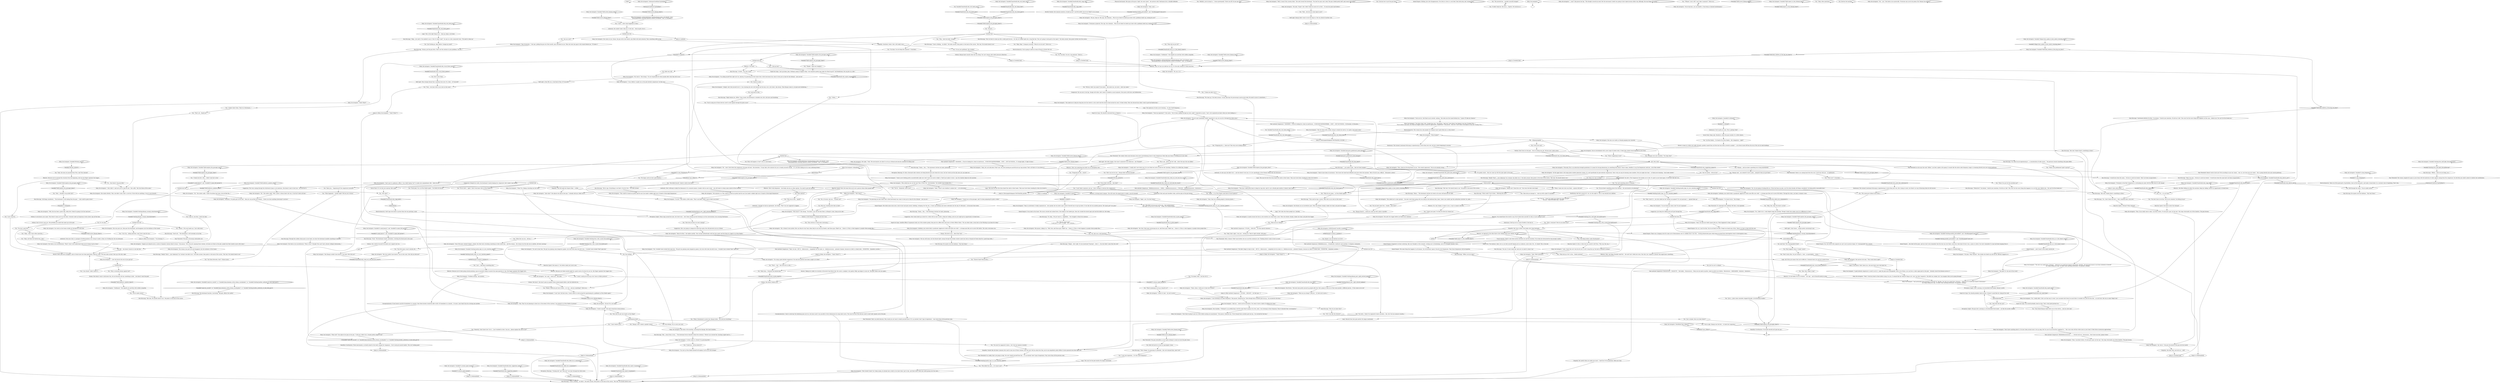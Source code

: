 # LAIR / INSTIGATOR
# You are caught in the ray of the Pale Compressor and talk to Ruby. You can:
#1. Ask about the Compressor.
#2. Ask about the murder and why Ruby went into hiding.
#3. Try to destroy the Compressor.
#4. Try to stop Ruby from killing herself if you destroy the Compressor.
#5. Let Ruby go.
# ==================================================
digraph G {
	  0 [label="START"];
	  1 [label="input"];
	  2 [label="Jump to: [Untitled hub]"];
	  3 [label="Drama: She lied to you... about that *too*."];
	  4 [label="Game Over: The darkness takes over as you feel yourself slipping into an unknown, mute state. Oh... it's death! This is the end."];
	  5 [label="Ruby, the Instigator: Variable[\"boardwalk.ruby_sugg_talk\"]"];
	  6 [label="Variable[\"boardwalk.ruby_sugg_talk\"]", shape=diamond];
	  7 [label="!(Variable[\"boardwalk.ruby_sugg_talk\"])", shape=diamond];
	  8 [label="You: \"Bullshit, you're trying to...\" (wince grotesquely) \"throw me off. No one says that.\""];
	  9 [label="Ruby, the Instigator: \"Oh yes, they do. The cops, the criminals... Why do you think I'm holed up in here with a goddamn death ray, waiting for you?\""];
	  10 [label="Ruby, the Instigator: Variable[\"tc.harry\"]"];
	  11 [label="Variable[\"tc.harry\"]", shape=diamond];
	  12 [label="!(Variable[\"tc.harry\"])", shape=diamond];
	  13 [label="You: \"Okay. Okay.\" (Compose yourself.) \"What do we do now?\" (Move on.)"];
	  14 [label="Ruby, the Instigator: Variable[\"TASK.explore_the_passages_done\"]"];
	  15 [label="Variable[\"TASK.explore_the_passages_done\"]", shape=diamond];
	  16 [label="!(Variable[\"TASK.explore_the_passages_done\"])", shape=diamond];
	  17 [label="Ruby, the Instigator: \"Don't know anything about it. No one's been around since I set up camp. But I'm sure I'm not the first vagabond to...\" Her voice trails off into white noise in your head. It feels like an aneurysm approaching."];
	  18 [label="Ruby, the Instigator: \"Oh.\" She smiles sadly. \"I knew the kitten had claws, but not like this...\""];
	  19 [label="Perception (Sight): The gun she's carrying is a two-barrelled front-loader -- not like the murder weapon."];
	  20 [label="Ruby, the Instigator: \"She asked me to come upstairs -- the merc she'd been going with was lying on the bedroom floor, dead. I knew she couldn't get the authorities involved. So, yeah...\""];
	  21 [label="Endurance: The torment Lieutenant Kitsuragi is experiencing is worse than your own. He's trying to resist, but there's no way of knowing when he will recover."];
	  22 [label="Endurance: The torment Lieutenant Kitsuragi is experiencing is worse than your own, but he's slowly beginning to recover."];
	  23 [label="You: \"The communist hideout back there...\""];
	  24 [label="Ruby, the Instigator: \"I'm using a pale latitude compressor. You and your partner have been caught in its field.\""];
	  25 [label="Ruby, the Instigator: \"Yeah? What?\""];
	  26 [label="Ruby, the Instigator: \"Oh, yes, it is.\""];
	  27 [label="You: \"I wish I could just let you go, but I have to follow protocol.\""];
	  28 [label="You: But -- she doesn't deserve to die like this!"];
	  29 [label="Ruby, the Instigator: \"Oh, it doesn't even matter. How can they be *my* boys when they're not even my friends. And those guys *liked* me -- I know it. If this is what happens to people whom people like...\""];
	  30 [label="Ruby, the Instigator: \"Aw, fuck. Took some convincing my ass. And those guys *liked* me -- I know it. If this is what happens to people whom people like...\""];
	  31 [label="Shivers: Rows and rows of poppies, most of which have lost their pink bloom, flank his steps. The man looks around, then up at the sky; sighs."];
	  32 [label="Ruby, the Instigator: Variable[\"XP.ruby_motive\"]"];
	  33 [label="Variable[\"XP.ruby_motive\"]", shape=diamond];
	  34 [label="!(Variable[\"XP.ruby_motive\"])", shape=diamond];
	  35 [label="Ruby, the Instigator: \"The shot was made from a distance -- otherwise we would have heard it downstairs. Besides, she had good reason to not draw attention to herself.\"\n\"As I keep telling you cops, we didn't hear anything downstairs. No gunshot, nothing.\""];
	  36 [label="Ruby, the Instigator: \"The pale? It's the end of the world.\""];
	  37 [label="You: \"Who's 'everyone'? How do you know this?\""];
	  38 [label="You: \"Yeah, that's right, I was just... testing you. They're right outside, with guns.\""];
	  39 [label="You: Just try not to collapse."];
	  40 [label="Empathy: She died. How can he be so... cold?"];
	  41 [label="Ruby, the Instigator: CheckItem(\"gun_villiers\")"];
	  42 [label="CheckItem(\"gun_villiers\")", shape=diamond];
	  43 [label="!(CheckItem(\"gun_villiers\"))", shape=diamond];
	  44 [label="Kim Kitsuragi: He squints into the darkness, \"that tent there.\""];
	  45 [label="Ruby, the Instigator: \"Really now? Check this out!\" She turns the dial in her hand."];
	  46 [label="You: \"What happened... Sunday night? Tell me your version.\""];
	  47 [label="Ruby, the Instigator: \"Yeah, I stuck my head in there before using it on you. It seemed like the *ethical* thing to do. Can't say that I enjoyed it. The field was weaker, but I can imagine what you're going through.\""];
	  48 [label="Ruby, the Instigator: \"Signals are relayed across a series of repeater stations fixed to buoys.\" She pauses. \"Not a fun job, manning those stations. All alone out there in the pale, people lose their minds in just a few years.\""];
	  49 [label="Jump to: [rubymainhub]"];
	  50 [label="Conceptualization: If one hornet can kill 40 honeybees in a minute, then three hornets should be able to kill 120 honeybees in a minute... Or more, since they'll also be covering one another."];
	  51 [label="Kim Kitsuragi: \"Ma'am, put the gun down. That's not the solution to your problems. You are...\""];
	  52 [label="Ruby, the Instigator: She runs past you, then past the lieutenant, and disappears into the darkness of the tunnel."];
	  53 [label="You: \"Your first guess wasn't entirely off...\""];
	  54 [label="Ruby, the Instigator: She narrows her eyes. \"That sound about right?\""];
	  55 [label="Inland Empire: The white noise turns into a wall of mist and grey mould, bubbling, sweeping over the city... it tears up buildings and raises sidewalks into the sky. It's Revachol -- at the end of the world."];
	  56 [label="You: \"By hiding bullets under floorboards?\""];
	  57 [label="You: \"Preparing for a... shoot-out? That why you're hiding ammo?"];
	  58 [label="You: \"Wait... did she also seem high to you?\""];
	  59 [label="Electrochemistry: This woman has seen people O.D. Klaasje wasn't quite there yet, so why worry?"];
	  60 [label="Authority: I thought we had an agreement, she thinks. *This* was not supposed to happen."];
	  61 [label="Ruby, the Instigator: \"Well, it wasn't this scrawny dude.\" She nods toward the lieutenant. \"You had two guys and a lady. The guys looked pretty buff. Lady wasn't bad either.\""];
	  62 [label="You: \"What else can you... tell me...\""];
	  63 [label="Ruby, the Instigator: \"I've faced worse.\" She shrugs."];
	  64 [label="You: \"You don't have to do this. You're not cornered. I'm letting you go.\""];
	  65 [label="Kim Kitsuragi: \"We're cops. Everything is our fault, if we let it be...\" He looks around."];
	  66 [label="Ruby, the Instigator: Variable[\"tc.rank_known\"]  and  Variable[\"tc.name_full_harrier\"]"];
	  67 [label="Variable[\"tc.rank_known\"]  and  Variable[\"tc.name_full_harrier\"]", shape=diamond];
	  68 [label="!(Variable[\"tc.rank_known\"]  and  Variable[\"tc.name_full_harrier\"])", shape=diamond];
	  69 [label="Ruby, the Instigator: Variable[\"TASK.explore_the_passages_done\"]"];
	  70 [label="Variable[\"TASK.explore_the_passages_done\"]", shape=diamond];
	  71 [label="!(Variable[\"TASK.explore_the_passages_done\"])", shape=diamond];
	  72 [label="Ruby, the Instigator: Suddenly, your entire body is paralysed. Aggressive white noise fills your skull -- a strange pain like you've never felt before. Through the static, you hear a woman's voice."];
	  73 [label="You: Convince her to put the gun down."];
	  74 [label="You: Variable[\"boardwalk.ruby_red_check_rhet\"]"];
	  75 [label="Variable[\"boardwalk.ruby_red_check_rhet\"]", shape=diamond];
	  76 [label="!(Variable[\"boardwalk.ruby_red_check_rhet\"])", shape=diamond];
	  77 [label="You: \"And what did she say?\""];
	  78 [label="You: Keep your eyes on Ruby."];
	  79 [label="Ruby, the Instigator: \"No, I'm not going to fucking kill you. If that had been my plan, you'd be dead already. All things considered, I'm being pretty reasonable here.\""];
	  80 [label="You: \"Do you know something about the tribunal... the mercenaries are planning?\""];
	  81 [label="Ruby, the Instigator: She sighs. \"Yeah. The mercenaries are about to set up a tribunal and execute someone for killing Lely.\""];
	  82 [label="You: Hold very still."];
	  83 [label="You: Maybe I can still talk her out of it?"];
	  84 [label="Rhetoric: Because you think suicide might be a good course of action for you too. Her finger squeezes the trigger now..."];
	  85 [label="You: \"Let's... talk about something else.\""];
	  86 [label="Ruby, the Instigator: (Variable[\"canal.roy_suicide\"]  or  Variable[\"plaza.kineema_sylvie_drama_suicidejokes\"]  or  Variable[\"whirling.hardies_authority_wc_fail_tried_gun\"])"];
	  87 [label="(Variable[\"canal.roy_suicide\"]  or  Variable[\"plaza.kineema_sylvie_drama_suicidejokes\"]  or  Variable[\"whirling.hardies_authority_wc_fail_tried_gun\"])", shape=diamond];
	  88 [label="!((Variable[\"canal.roy_suicide\"]  or  Variable[\"plaza.kineema_sylvie_drama_suicidejokes\"]  or  Variable[\"whirling.hardies_authority_wc_fail_tried_gun\"]))", shape=diamond];
	  89 [label="Rhetoric: A strong moral compass. She still wants the opportunity to make a case for herself."];
	  90 [label="You: \"Do you... think she might have killed the merc herself?\"\n\"Do you... think she killed Lely... herself?\""];
	  91 [label="Kim Kitsuragi: \"That's illegal. I'm guessing it's patented... But we're beyond that, aren't we?\""];
	  92 [label="Kim Kitsuragi: \"Officer, are you okay?\""];
	  93 [label="Pain Threshold: The visions compete for space in your brain with the hailstorm of radio signals coming from the compressor. You feel like your skull is about to shatter into smithereens."];
	  94 [label="Ruby, the Instigator: \"Proximity to the Pale Compressor is overloading his mind. He'll be okay once it's off, though.\""];
	  95 [label="Authority: He couldn't take it like you. It irks him -- then he gets over it."];
	  96 [label="Ruby, the Instigator: \"Sure you do, I bet they're just outside, waiting.\" She looks into the tunnel behind you. \"I guess I'll take my chances.\""];
	  97 [label="Jump to: [endhub]"];
	  98 [label="You: \"What if we just let the murderer go?\""];
	  99 [label="Kim Kitsuragi: \"Now we have to come up with a really good excuse... for why we walked right into a trap like that. This isn't going to look good in the report.\" He looks around, then points further into the cavern."];
	  100 [label="You: \"She killed herself. I failed to talk to her down.\""];
	  101 [label="Kim Kitsuragi: \"Really? That's... your takeaway? I'm *certain* she didn't do it.\" He looks around, then points to the back of the cavern. \"Her tent. We should check it out.\""];
	  102 [label="Ruby, the Instigator: Variable[\"village.twins_spoke_to_boys_about_swearing_done\"]"];
	  103 [label="Variable[\"village.twins_spoke_to_boys_about_swearing_done\"]", shape=diamond];
	  104 [label="!(Variable[\"village.twins_spoke_to_boys_about_swearing_done\"])", shape=diamond];
	  105 [label="You: \"You said something about a tribunal...\""];
	  106 [label="You: \"You're under arrest!\""];
	  107 [label="Ruby, the Instigator: \"Fine, if you really want to talk, I can dial it down. I've also got a gun, by the way.\" She steps reluctantly out of the shadows. The pain lessens."];
	  108 [label="Jump to: [rubymainhub]"];
	  109 [label="Pain Threshold: Doesn't wish to hurt you? Not according to your ear canals... wait, no, not even your ear canals -- this is going directly into your neural pathways."];
	  110 [label="You: \"Agent... Is La Puta Madre some kind of travel agency?\""];
	  111 [label="Ruby, the Instigator: Variable[\"boardwalk.ruby_kim_help\"]"];
	  112 [label="Variable[\"boardwalk.ruby_kim_help\"]", shape=diamond];
	  113 [label="!(Variable[\"boardwalk.ruby_kim_help\"])", shape=diamond];
	  114 [label="Conceptualization: I hate to interrupt the deafening pain you're in, but Joyce said it was possible to force dimensions by using radio waves. This must be one of the devices used to send radio signals across the pale."];
	  115 [label="Ruby, the Instigator: \"Right, sure. You don't know.\""];
	  116 [label="Jump to: [rubycasehub]"];
	  117 [label="Jump to: [rubymainhub]"];
	  118 [label="Kim Kitsuragi: \"A third... Oh, this is bad.\""];
	  119 [label="You: \"Please.\" (Put your hands up.) \"Just walk away.\""];
	  120 [label="You: \"Your... own boys told us you were on the coast.\""];
	  121 [label="You: \"What do you mean... La Puta Madre agent?\""];
	  122 [label="Suggestion: She's been holed up in here for a while with no one to talk to. Keep her talking, and you just might get an opportunity to break loose."];
	  123 [label="Ruby, the Instigator: \"Goddamnit.\" She regards you and Kim with sudden sympathy."];
	  124 [label="Pain Threshold: The pain intensifies as your hands attempt to reach out into the pale chaos."];
	  125 [label="arrestedklaasjehub"];
	  126 [label="Ruby, the Instigator: \"But Klaasje couldn't have known I was here. How did you?\""];
	  127 [label="Ruby, the Instigator: IsKimHere()"];
	  128 [label="IsKimHere()", shape=diamond];
	  129 [label="!(IsKimHere())", shape=diamond];
	  130 [label="Rhetoric: She likes telling you about the machine. Keep her talking, look for an opportunity to break loose."];
	  131 [label="You: Don't cover them."];
	  132 [label="Empathy: Be careful when you make your move -- that'll be *it* for questions. Bide your time."];
	  133 [label="You: \"She didn't rat you out, by the way -- the washerwoman.\"\n\"She didn't rat you out, by the way -- Isobel, the washerwoman.\""];
	  134 [label="You: \"Okay... then I have other questions...\""];
	  135 [label="Ruby, the Instigator: \"Not anymore, no. This could've turned out pretty bad for me if you hadn't walked right into 25 bands of ultra-high frequencies.\""];
	  136 [label="Kim Kitsuragi: \"It's okay... We just want to... hnghhhhh...\" He struggles to finish the sentence."];
	  137 [label="Jump to: [rubymainhub]"];
	  138 [label="Pain Threshold: It's especially bad suddenly. Felt like a vein exploded."];
	  139 [label="Drama: She hasn't. She hasn't gone up against three armed people before. And she believed you."];
	  140 [label="Pain Threshold: The pain is becoming unbearable now."];
	  141 [label="Untitled hub (02)"];
	  142 [label="Kim Kitsuragi: \"Okay... you said it. You needed to say it. Now it's been *said*,\" he says in a slow, measured voice. \"We need to clean up.\""];
	  143 [label="Jump to: [Untitled hub]"];
	  144 [label="Jump to: [NewspaperEndgame(\"INSTIGATOR_SUICIDE ...]"];
	  145 [label="Ruby, the Instigator: Variable[\"boardwalk.ruby_red_check_rhet\"]"];
	  146 [label="Variable[\"boardwalk.ruby_red_check_rhet\"]", shape=diamond];
	  147 [label="!(Variable[\"boardwalk.ruby_red_check_rhet\"])", shape=diamond];
	  148 [label="rubygreetinghub"];
	  149 [label="You: \"Just a bunker. Have you been there?!\""];
	  150 [label="Ruby, the Instigator: \"No -- once I shut down the compressor, the pain will end.\" She hesitates. \"It may take a few minutes for you to steady yourself, though -- it's a bit like waking out of a very confusing dream.\""];
	  151 [label="Kim Kitsuragi: \"How do you know this?\""];
	  152 [label="You: \"They're planning to set up a trap for us?\""];
	  153 [label="Hand/Eye Coordination: Three mercenaries, no doubt armed to the teeth, hungry for vengeance... You've only got muzzle loaders. This isn't looking good."];
	  154 [label="Rhetoric: Because you've misread the situation from the beginning. And now her finger squeezes the trigger..."];
	  155 [label="Ruby, the Instigator: She looks at you incredulously. \"What is this? I thought Titus and I had a decent collegial relationship...\""];
	  156 [label="Perception (Hearing): \"Fucking hell\" and \"Why me?\" you hear through the white noise."];
	  157 [label="Jump to: [Ruby, the Instigator: \"\"I'm listening.\"\"]"];
	  158 [label="Ruby, the Instigator: \"Like what?\" She adjusts her grip on her gun. \"I already told you I didn't do it.\""];
	  159 [label="You: \"Honestly, I don't know how I do it... I just stumbled in here. Can you... please explain this shit to me?\""];
	  160 [label="Ruby, the Instigator: \"I really don't care which one of us you think was more at fault for the 'lynching.' Neither of us killed him, though.\""];
	  161 [label="Ruby, the Instigator: \"Yeah, let's not talk about *that* shit. You were hunting me and fell into my trap instead. That's all there is to say about it.\""];
	  162 [label="Kim Kitsuragi: \"Damn... this...\" The lieutenant clutches his head, grimacing."];
	  163 [label="Ruby, the Instigator: Variable[\"boardwalk.ruby_pi_rc_fail_inland_vision\"]"];
	  164 [label="Variable[\"boardwalk.ruby_pi_rc_fail_inland_vision\"]", shape=diamond];
	  165 [label="!(Variable[\"boardwalk.ruby_pi_rc_fail_inland_vision\"])", shape=diamond];
	  166 [label="Kim Kitsuragi: \"Our job. It went really bad. And now we need to clean it up.\""];
	  167 [label="Jump to: [NewspaperEndgame(\"INSTIGATOR_ALONE\", ...]"];
	  168 [label="Ruby, the Instigator: \"I was. Before I caught you in the pale latitude compressor. I'm fine now.\""];
	  169 [label="Volition: Don't let her scare you. She probably just made that name up on the spot."];
	  170 [label="Logic: All of this just means that you're effective. Criminals know you and are scared of you."];
	  171 [label="Ruby, the Instigator: \"You know what I did. I fucked him over.\" She pauses. \"And now I have Harry Can-Opener in my lair. Fucking Titus...\"\n\"You've been to my lorry. You think the biggest player in Jamrock appreciates competition?\" She pauses. \"And now I have Harry Can-Opener in my lair. Fucking Titus...\""];
	  172 [label="Endurance: She'll go out in a hail of bullets if she has to."];
	  173 [label="You: \"Uhhm...\""];
	  174 [label="Empathy: Gratitude. Doubt. She's still ready to go..."];
	  175 [label="endhub"];
	  176 [label="You: \"Why... hide the bullet, though?\""];
	  177 [label="You: \"It's... it's our fault.\""];
	  178 [label="pre_ruby_main"];
	  179 [label="Rhetoric: You should know the words to say. You've been here yourself. So why is it not coming to you?"];
	  180 [label="You: (Whisper over your shoulder.) \"You okay, Kim?\""];
	  181 [label="You: \"Are you gonna... kill me too?\""];
	  182 [label="Pain Threshold: As she says the word \"officer,\" you feel a spike in the agony. It sounds like the entire radio frequency range is screaming directly into your neural pathways."];
	  183 [label="You: \"How did you get your hands on this thing?\""];
	  184 [label="Interfacing: And she's proud of it, too. As she ought to. This is way beyond your abilities."];
	  185 [label="Ruby, the Instigator: She chuckles. \"*Tribunal* is an awfully fancy word for what they're going to do. But, yeah, I was listening to their frequency. They've finished their 'investigation.'\""];
	  186 [label="You: \"Why is everyone always against me?\""];
	  187 [label="You: \"Could you... tell me about it?\""];
	  188 [label="You: \"No, that was a real question!\""];
	  189 [label="Volition: A dull despair is creeping into her voice."];
	  190 [label="Ruby, the Instigator: \"He was still warm, but the blueish light coming through the broken window made him look as though he'd been dead for a good long while...\""];
	  191 [label="You: \"That's... bad -- that she'd be so calm...\""];
	  192 [label="Ruby, the Instigator: Variable[\"tc.ulan_frequency\"]"];
	  193 [label="Variable[\"tc.ulan_frequency\"]", shape=diamond];
	  194 [label="!(Variable[\"tc.ulan_frequency\"])", shape=diamond];
	  195 [label="Pale Latitude Compressor: Hzzzzzssssss... 342455797... Tere kallis... Hzzzzzzzssss... Palun ära ole ometi nii pilves, ometi nii pilves mu tüdruk... Hzzzzzzssss... 4464544829... hzzzssss... hzzzzssss..."];
	  196 [label="You: \"Don't worry, Kim, I'm just trying to... have... an apocalyptic... vision...\""];
	  197 [label="Inland Empire: Nothing. Just slow disappearance. You look at a tree or a coal shed, then look away, and, turning back..."];
	  198 [label="Inland Empire: ...the shed will be gone, and you won't even remember that the tree was ever there, much less what kind of tree it was, a pine or a birch. You won't remember if a man had been hanging from it."];
	  199 [label="Horrific Necktie: Did someone mention a fucked up tie? I call BULLSHIT. You're too CRAZY to be corrupt."];
	  200 [label="Suggestion: Just keep her talking and you'll get through this."];
	  201 [label="Empathy: Her tone is bitter. She thinks she's been betrayed."];
	  202 [label="You: \"Who was in this... squad?\""];
	  203 [label="Rhetoric: You know."];
	  204 [label="You: \"I did my best.\""];
	  205 [label="You: \"Thanks.\" (Rub your temples.)"];
	  206 [label="Kim Kitsuragi: \"Her tent. We should check it out.\" He points to the back of the cavern."];
	  207 [label="Ruby, the Instigator: She looks at the machine, assessing the damage. Her hand trembles."];
	  208 [label="Ruby, the Instigator: \"Oh.\" She smiles sadly. \"Well, I guess I always knew she was a *survivor* above all else.\""];
	  209 [label="Ruby, the Instigator: Variable[\"boardwalk.ruby_suggestion_malice\"]"];
	  210 [label="Variable[\"boardwalk.ruby_suggestion_malice\"]", shape=diamond];
	  211 [label="!(Variable[\"boardwalk.ruby_suggestion_malice\"])", shape=diamond];
	  212 [label="You: \"What's this goddamned *pale* anyway?\""];
	  213 [label="Ruby, the Instigator: \"Precisely. This is an industrial-strength paraboloid. It's meant for forcing dimensions on something that doesn't *have* them. Needless to say, the frequencies used are... out of this world.\""];
	  214 [label="You: \"Will I stay like this forever?\""];
	  215 [label="Ruby, the Instigator: \"I was listening in on their frequency.\" She pauses, biting her lip. \"Even though those assholes gave me up... I'm worried for the boys.\""];
	  216 [label="Pale Latitude Compressor: \"875263... 23621837... for that special someone...\""];
	  217 [label="Ruby, the Instigator: \"Problem-solving,\" she mutters."];
	  218 [label="You: I was drunk! I didn't mean it!..."];
	  219 [label="You: \"I'm sure I'm supposed to know... but I lost my memory recently.\""];
	  220 [label="You: \"Yes, of course. Are you... *scared* yet?\""];
	  221 [label="You: \"Yeah, the ones you poached from Titus. And Titus himself.\""];
	  222 [label="Rhetoric: No, wait, finally, it comes to you, a way to connect with her:"];
	  223 [label="Ruby, the Instigator: \"And potentially bring attention to herself? No. Besides, the shot was made from a distance -- otherwise we would have heard it downstairs.\"\n\"As I keep telling you cops, we didn't hear anything downstairs. No gunshot, nothing.\""];
	  224 [label="Jump to: [pre_ruby_main]"];
	  225 [label="Jump to: [Pale Latitude Compressor: \"\"875263... 23621837... for that spe...\"]"];
	  226 [label="Esprit de Corps: You should probably check on Kim. It doesn't sound like he's doing all too well."];
	  227 [label="Pain Threshold: Well, it doesn't *feel* much better, but you can form sentences now. Thinking doesn't seem to hurt as much."];
	  228 [label="You: \"Shower head? Resourceful...\""];
	  229 [label="Ruby, the Instigator: \"Everyone in Jamrock. The cops, the criminals... Why do you think I'm holed up in here with a goddamn death ray, waiting for you?\""];
	  230 [label="Logic: If she knows *that* about you, she must know your real name too."];
	  231 [label="Half Light: I don't know... sounds pretty convincing to me."];
	  232 [label="Kim Kitsuragi: \"Really? That's... your takeaway? I'm *certain* she didn't do it.\" He looks around, then points to the back of the cavern. \"Her tent. We should check it out.\""];
	  233 [label="Kim Kitsuragi: \"All things considered...\" The lieutenant is still reeling from the pain. \"...that could've gone worse.\""];
	  234 [label="Kim Kitsuragi: \"No, I don't think she did it... She's someone else's case now.\""];
	  235 [label="Jump to: [endhub]"];
	  236 [label="Pain Threshold: The violent white noise becomes even more overwhelming closer to the Compressor. Feels like your brain is swelling up in your skull."];
	  237 [label="You: \"Help, Kim, help! My brain's on fire!\""];
	  238 [label="Ruby, the Instigator: \"No, I didn't do it. I only helped stage the lynching. Though I doubt that makes much of a difference to *you*.\""];
	  239 [label="Kim Kitsuragi: \"Mmm...\" The lieutenant clutches his head as his eyes roll back into his skull."];
	  240 [label="Ruby, the Instigator: You're overwhelmed with a new surge of violent static. It feels like a blood vessel exploded in your brain."];
	  241 [label="Ruby, the Instigator: Variable[\"boardwalk.ruby_la_puta_esprit\"]"];
	  242 [label="Variable[\"boardwalk.ruby_la_puta_esprit\"]", shape=diamond];
	  243 [label="!(Variable[\"boardwalk.ruby_la_puta_esprit\"])", shape=diamond];
	  244 [label="Ruby, the Instigator: She looks at you incredulously. \"What? I don't even understand what you're trying to get at here.\""];
	  245 [label="Ruby, the Instigator: She pauses, taking it in. \"Well, fuck. And those guys *liked* me -- I know it. If this is what happens to people whom people like...\""];
	  246 [label="Ruby, the Instigator: Variable[\"boardwalk.ruby_didnt_do_it_arguments\"]"];
	  247 [label="Variable[\"boardwalk.ruby_didnt_do_it_arguments\"]", shape=diamond];
	  248 [label="!(Variable[\"boardwalk.ruby_didnt_do_it_arguments\"])", shape=diamond];
	  249 [label="Perception (Hearing): It's like a thousand radio stations are being blasted into your head all at once, but her words are the only ones you can make out."];
	  250 [label="Ruby, the Instigator: \"Goddamnit.\" She regards you and Kim with sudden sympathy."];
	  251 [label="Perception (Sight): She's carrying a two-barrelled front-loader. Remain careful."];
	  252 [label="Ruby, the Instigator: Variable[\"boardwalk.ruby_ruled_out_roof_shot_for_viscal\"]"];
	  253 [label="Variable[\"boardwalk.ruby_ruled_out_roof_shot_for_viscal\"]", shape=diamond];
	  254 [label="!(Variable[\"boardwalk.ruby_ruled_out_roof_shot_for_viscal\"])", shape=diamond];
	  255 [label="Untitled hub (04)"];
	  256 [label="Inland Empire: There was a longing in her for some sort of denouement, but it's unlikely that it was this... turning prematurely grey while being escorted from interrogation room to interrogation room..."];
	  257 [label="You: \"Kim! Kim! Make it stop!\""];
	  258 [label="Jump to: [rubymainhub]"];
	  259 [label="Jump to: [rubymainhub]"];
	  260 [label="Esprit de Corps: \"Let's go home, Jean. Nothing's going to happen today,\" she responds quietly. Jean takes his blond wig off. \"Call Heidelstam. He can give us a ride.\""];
	  261 [label="Kim Kitsuragi: \"I would have done the same...\" He has to catch his breath. \"Had I not been incapacitated...\""];
	  262 [label="Kim Kitsuragi: He squints into the darkness, \"that tent there.\""];
	  263 [label="Half Light: Klaasje didn't want to turn the lamp on. She was afraid of another shot."];
	  264 [label="Ruby, the Instigator: \"Oh yeah. *Super*. But I didn't think too much of it at first -- I'd seen her party hard before.\""];
	  265 [label="You: \"That's all... thank you.\""];
	  266 [label="Pale Latitude Compressor: Hhhhhhhhzzzzzzzzzzz.......... friction lock set.. Zzzzzzzzzzz... Don't leave me here, please Celice!"];
	  267 [label="Pale Latitude Compressor: Hhhhhhhzzzzzzz... L'Iramburde: starbursts and sunshine. 24 degrees centigrade..."];
	  268 [label="Rhetoric: This *is* how you talk her out of it. It's the only scenario in which she lives."];
	  269 [label="Untitled hub"];
	  270 [label="Kim Kitsuragi: \"Fuck.\" The lieutenant stands, motionless, watching the blood pool in the sand."];
	  271 [label="Kim Kitsuragi: \"Lieutenant-yefreitor Du Bois,\" he intones. \"Control your emotions. We did our *job*. This won't be the worst thing that happens on this case... believe me. You can't let this break you.\""];
	  272 [label="Logic: This must be how the twins heard the radio in their heads. They must have been standing by when she tested it."];
	  273 [label="Ruby, the Instigator: \"Who ratted me out, by the way? Was it Titus? No,\" she hesitates, \"he wouldn't have broken first...\""];
	  274 [label="Ruby, the Instigator: \"Can't say it's a pleasure, officer. I was really hoping *not* to make your acquaintance. But -- here we are. \""];
	  275 [label="Ruby, the Instigator: \"That boy's really gotta learn to keep his trap shut. And it's not a bloody pale emitter. It doesn't emit *pale*...\""];
	  276 [label="You: \"Did you shoot Lely?\"\n\"I still have a *case* to make... let's continue...\""];
	  277 [label="Ruby, the Instigator: \"Alright, don't kill yourself over it. I was shooting the shit with Hardie and the boys over a few beers, like always. Then Klaasje comes in, all pale and shuddering...\""];
	  278 [label="Ruby, the Instigator: \"I know it's bad -- try not to move.\""];
	  279 [label="Ruby, the Instigator: \"I'm guessing you don't know that a third mercenary has come to town just in time for the tribunal -- now you do.\""];
	  280 [label="You: \"Ruby boys... Formerly the Hardie boys.\""];
	  281 [label="Ruby, the Instigator: \"Yeah, I wasn't sure whether to admire her -- or be disturbed.\""];
	  282 [label="You: \"Klaasje. She's clearly a gender traitor.\""];
	  283 [label="You: \"You're using one of those devices used to send signals through the pale on me!\""];
	  284 [label="Ruby, the Instigator: Variable[\"boardwalk.ruby_greet_kim_endurance\"]"];
	  285 [label="Variable[\"boardwalk.ruby_greet_kim_endurance\"]", shape=diamond];
	  286 [label="!(Variable[\"boardwalk.ruby_greet_kim_endurance\"])", shape=diamond];
	  287 [label="Jump to: [Ruby, the Instigator: \"\"Yeah? What?\"\"]"];
	  288 [label="Kim Kitsuragi: \"Officer... what are you doing, you...\""];
	  289 [label="Half Light: That strange distant fear is getting close now. It's a fear -- of *yourself.*"];
	  290 [label="Pain Threshold: That's an awful decision. Why would you not want to shield yourself from it? It's an entirely *new* type of experience -- way worse than all the previous ones."];
	  291 [label="Rhetoric: As opposed to the other knives she's finding there now. Hardie, for one."];
	  292 [label="You: \"Preparing for the... worst?\""];
	  293 [label="Inland Empire: It was dark in the shack. The waves outside had calmed down. She looked at the loaded gun, then she cracked the barrel open and took the bullet out. Not today."];
	  294 [label="Composure: You can see it: her lips, though still white, don't seem to tremble as much anymore. She moves with focus and deliberation."];
	  295 [label="Ruby, the Instigator: \"Harry Du Bois,\" she replies quickly. \"One corrupt motherfucker with the disco pants and the funny tie. Agent to La Puta Madre.\""];
	  296 [label="Rhetoric: Wait, one thing. Possibly small but -- she said *you* rolled into town. Was that 'you' singular or plural? She might know something..."];
	  297 [label="You: \"No... that doesn't ring any bells.\""];
	  298 [label="You: It's too late..."];
	  299 [label="You: \"Wait... shouldn't we go after her?\""];
	  300 [label="Kim Kitsuragi: \"Her tent! Maybe there's something in there.\""];
	  301 [label="Pain Threshold: There is no coming back from this one. It will stay with you -- in nightmares."];
	  302 [label="You: \"Klaasje found it... weird you came up with a plan so quickly.\""];
	  303 [label="Ruby, the Instigator: \"What bunker?\""];
	  304 [label="You: \"Klaasje... said you knew something was wrong immediately.\""];
	  305 [label="You: \"Have you... *experienced* the compressor yourself?\""];
	  306 [label="You: \"I'm no one's... agent. I don't even know who La Puta Madre is!\""];
	  307 [label="You: \"La Puta Madre... I've heard of La Puta Madre... He's dangerous... right?\""];
	  308 [label="Jump to: [rubymainhub]"];
	  309 [label="You: \"What are you *doing*?\""];
	  310 [label="Ruby, the Instigator: You watch as her brains trickle out through her neon hair."];
	  311 [label="You: \"Titus told me. It took some convincing...\""];
	  312 [label="Ruby, the Instigator: \"...how the fuck do the rest of you get by?\""];
	  313 [label="Shivers: Taking out a knife, he crouches at the end of one flower bed. He scores a seedpod, very gently. Milky sap begins to ooze out. The pain comes over you again..."];
	  314 [label="You: \"Wait, wasn't it... you who called me the *human can opener*? It's not personal. I... opened them up.\""];
	  315 [label="Logic: Blasted from that pale emitter Fat Angus mentioned."];
	  316 [label="You: \"Please, could you just turn it down... so I can... ask you something?\" (Move on.)"];
	  317 [label="Jump to: [rubymainhub]"];
	  318 [label="Kim Kitsuragi: \"Hmgh... she's right. No one mentioned *hearing*... shots. I... the shot didn't come from the roof.\""];
	  319 [label="You: \"We arrested her... consider yourself avenged.\""];
	  320 [label="Ruby, the Instigator: \"I'm sad to hear that. The girl was playing some dangerous games, but even with what she did to me... I wouldn't have wished *that* upon her.\""];
	  321 [label="Reaction Speed: So this is what she was scared to tell Titus. *This cop, this cop...*"];
	  322 [label="Ruby, the Instigator: \"So you found my shack, huh? I'm not surprised.\""];
	  323 [label="Ruby, the Instigator: \"I did, didn't I. And now you've come for me.\" She scoffs. \"But fuck them all the same.\""];
	  324 [label="Ruby, the Instigator: \"Well, this has been a great talk, really. But I think I'm going to hit the road now.\""];
	  325 [label="Reaction Speed: Tribunal? What tribunal?"];
	  326 [label="Savoir Faire: It's too late now anyway. She's gone."];
	  327 [label="Jump to: [Untitled hub]"];
	  328 [label="Logic: This must be how the twins heard the radio in their heads. They must have been standing by when she tested it."];
	  329 [label="You: \"When I threatened to arrest her, Klaasje broke... she told me everything.\""];
	  330 [label="Half Light: She looks shaken. She wasn't surprised to be ratted out -- but *framed*?"];
	  331 [label="You: Squirm in pain."];
	  332 [label="Ruby, the Instigator: Variable[\"tc.seraise_giant_hornet\"]"];
	  333 [label="Variable[\"tc.seraise_giant_hornet\"]", shape=diamond];
	  334 [label="!(Variable[\"tc.seraise_giant_hornet\"])", shape=diamond];
	  335 [label="Ruby, the Instigator: She pulls the trigger before you finish your sentence."];
	  336 [label="Ruby, the Instigator: She flashes you an incredulous grin. Then she exhales sharply, shakes her head, and pulls the trigger."];
	  337 [label="Authority: Even now, Kim is a paragon of professionalism: he's trying to make a clean cut of telling her she was betrayed."];
	  338 [label="Ruby, the Instigator: SetVariableValue(\"whirling.klaasje_drew_red_thread\", true) ;
SetVariableValue(\"whirling.replaced_window_trivialized\", true) --[[ Variable[ ]]"];
	  339 [label="Ruby, the Instigator: SetVariableValue(\"whirling.klaasje_drew_red_thread\", true) ;
SetVariableValue(\"whirling.replaced_window_trivialized\", true) --[[ Variable[ ]]"];
	  340 [label="You: What happens when it *really* starts?"];
	  341 [label="Inland Empire: Yes, but even in this anguish you can't see its precise shape. It's *unimaginable* for a reason."];
	  342 [label="You: \"It didn't help her. She was a... fugitive. We took her in.\""];
	  343 [label="Ruby, the Instigator: \"Oh, I wouldn't have wished that upon her... The girl was playing some dangerous games, but even with what she did to me... I wouldn't have wished *that* upon her.\""];
	  344 [label="Esprit de Corps: We should've factored this in. Damn it."];
	  345 [label="Volition: Klaasje knew exactly what she was doing. You can't remain calm under pressure otherwise."];
	  346 [label="Ruby, the Instigator: She smiles bitterly. \"Nah, she didn't crack. She's a survivor. If she told you anything, it was to save herself...\""];
	  347 [label="Empathy: That did make her forgive them -- a little."];
	  348 [label="You: \"Tell me, what's my name? If you know... that about me, you must... know my name.\""];
	  349 [label="You: \"What did we just do?\""];
	  350 [label="Ruby, the Instigator: "];
	  351 [label="", shape=diamond];
	  352 [label="!()", shape=diamond];
	  353 [label="Untitled hub (02)"];
	  354 [label="You: \"Who killed the merc... if it wasn't you?\""];
	  355 [label="ulanfrequencystuff"];
	  356 [label="Ruby, the Instigator: \"I built it myself.\" She nods toward her torture device."];
	  357 [label="Shivers: A man in a white suit walks through a garden coaxed from soil that had once been covered in asphalt -- a city block closed off from the rest of the city by dark buildings."];
	  358 [label="Ruby, the Instigator: \"Is that a joke or a threat? I'm guessing both.\""];
	  359 [label="Ruby, the Instigator: \"...war?\" She purses her lips. \"The thought crossed my mind. But the mercenary's death was going to have repercussions either way. Although, the way things are going...\""];
	  360 [label="Drama: She doesn't want to talk about this, but not because she has something to hide -- she doesn't want the guilt."];
	  361 [label="Ruby, the Instigator: \"I'm asking myself that right now too. Anyway, I'm guessing you don't know that a third mercenary has come to town just in time for the tribunal -- now you do.\""];
	  362 [label="Ruby, the Instigator: \"As I said -- watch out.\" She nods."];
	  363 [label="You: I can't stop her..."];
	  364 [label="You: Come on, one idea, I need one idea!"];
	  365 [label="You: \"*Please*, turn it off! I can't take it anymore!\" (Move on.)"];
	  366 [label="Pale Latitude Compressor: \"236189281... If you're looking for a deal on mattresses... SUHSUHSUHSPEEDFRRRR... 23567... 32971047302819... O' strange light, O' light of mine..\""];
	  367 [label="You: And then? The Unimaginable Event?"];
	  368 [label="You: Say nothing."];
	  369 [label="Ruby, the Instigator: She frowns. \"She had some pretty messed up people after her. She's going to come out of that meat grinder a different person... If she comes out at all.\""];
	  370 [label="Electrochemistry: She'll age even faster in prison than she was partying. A pity."];
	  371 [label="Ruby, the Instigator: Suddenly, your entire body is paralysed. Aggressive white noise fills your skull -- a strange pain like you've never felt before. The static overcomes you."];
	  372 [label="Ruby, the Instigator: Variable[\"boardwalk.ruby_esprit_vicquemare\"]"];
	  373 [label="Variable[\"boardwalk.ruby_esprit_vicquemare\"]", shape=diamond];
	  374 [label="!(Variable[\"boardwalk.ruby_esprit_vicquemare\"])", shape=diamond];
	  375 [label="Untitled hub (02)"];
	  376 [label="Visual Calculus: There's only three metres between you and the machine. If you keep her distracted for long enough, maybe..."];
	  377 [label="You: \"You're... desperate, aren't you?\""];
	  378 [label="You: \"It was your girlfriend. She cracked.\""];
	  379 [label="Composure: Her neck and shoulders relax, and her grip on the gun loosens."];
	  380 [label="Ruby, the Instigator: \"Glad to have been of assistance.\" She tosses her head back defiantly and turns down the machine. \"Best of luck to you, officers -- Revachol's a bitch.\""];
	  381 [label="You: \"How did you manage to... come up with a plan? So quickly?\""];
	  382 [label="You: \"Go ahead, then.\" (Let her do it.)"];
	  383 [label="Ruby, the Instigator: Variable[\"pier.joyce_palebranch_mind_damage\"]"];
	  384 [label="Variable[\"pier.joyce_palebranch_mind_damage\"]", shape=diamond];
	  385 [label="!(Variable[\"pier.joyce_palebranch_mind_damage\"])", shape=diamond];
	  386 [label="Ruby, the Instigator: \"A pale latitude compressor is used to sort of... make the pale more manageable. With a lot of these, you can force a radio signal grid on the pale -- literally crunch the distance across it.\""];
	  387 [label="Untitled hub"];
	  388 [label="Jump to: [rubymainhub]"];
	  389 [label="You: \"I'm sorry... I know I'm supposed to know all about... this, but I lost my memory recently...\""];
	  390 [label="Ruby, the Instigator: \"Who hasn't?\" She shrugs. \"You know, I can still see him there, in Klaasje's room, lying on his side.\""];
	  391 [label="Ruby, the Instigator: IsTHCPresent(\"suicide_is_painless\")"];
	  392 [label="IsTHCPresent(\"suicide_is_painless\")", shape=diamond];
	  393 [label="!(IsTHCPresent(\"suicide_is_painless\"))", shape=diamond];
	  394 [label="Logic: This must be the pale emitter Fat Angus mentioned."];
	  395 [label="Ruby, the Instigator: \"*Saw my equations*?\" She snorts. \"You've been sniffing through my lorry, right? I expected as much. I *am* a bit surprised you knew what you were looking at...\""];
	  396 [label="Ruby, the Instigator: Variable[\"whirling.hardie_logic_wc_succ_reaction_speed\"]"];
	  397 [label="Variable[\"whirling.hardie_logic_wc_succ_reaction_speed\"]", shape=diamond];
	  398 [label="!(Variable[\"whirling.hardie_logic_wc_succ_reaction_speed\"])", shape=diamond];
	  399 [label="Ruby, the Instigator: SubstanceUsedOnce(\"pyrholidon\")"];
	  400 [label="SubstanceUsedOnce(\"pyrholidon\")", shape=diamond];
	  401 [label="!(SubstanceUsedOnce(\"pyrholidon\"))", shape=diamond];
	  402 [label="Inland Empire: Fragments on bone scattering, like your thoughts at this moment, sticking now to forebodings, now to a strangely familiar voice..."];
	  403 [label="Ruby, the Instigator: Variable[\"boardwalk.ruby_viscal_three_metres\"]"];
	  404 [label="Variable[\"boardwalk.ruby_viscal_three_metres\"]", shape=diamond];
	  405 [label="!(Variable[\"boardwalk.ruby_viscal_three_metres\"])", shape=diamond];
	  406 [label="Logic: *No* idea who these people are. Literally."];
	  407 [label="Ruby, the Instigator: \"So nice.\" She smiles a little smile. \"That's one knife I didn't want to find in my back.\""];
	  408 [label="Rhetoric: That's her admitting the bullet was an emergency exit."];
	  409 [label="You: \"Her idea?\""];
	  410 [label="You: \"What now?\" (Conclude.)"];
	  411 [label="Jump to: [Untitled hub]"];
	  412 [label="Logic: This is the right thing to do -- clean up, keep a cool head."];
	  413 [label="Pain Threshold: You did it. The Compressor lies broken on its side. It's quiet in your head again. It still hurts like hell, but..."];
	  414 [label="Ruby, the Instigator: \"What? No. Faking a lynching was her idea.\""];
	  415 [label="You: \"Your friend Klaasje really threw you to the wolves... said you shot Lely.\""];
	  416 [label="Ruby, the Instigator: Variable[\"boardwalk.ruby_esprit_kim\"]"];
	  417 [label="Variable[\"boardwalk.ruby_esprit_kim\"]", shape=diamond];
	  418 [label="!(Variable[\"boardwalk.ruby_esprit_kim\"])", shape=diamond];
	  419 [label="Ruby, the Instigator: The woman runs past you and disappears into the darkness of the tunnel."];
	  420 [label="Empathy: Sounds like she knew someone who used to man one of those stations. But she won't tell you about her. Boy, you're one empathetic police officer to have guessed even that right now."];
	  421 [label="Ruby, the Instigator: \"Yeah, sure.\""];
	  422 [label="Jump to: [rubymainhub]"];
	  423 [label="Perception (Sight): Those rings around her eyes, her tired voice -- she's been staying up late listening in on the conversations criss-crossing Martinaise."];
	  424 [label="Ruby, the Instigator: Variable[\"whirling.klaasje_concept_whatstheretodo\"]"];
	  425 [label="Variable[\"whirling.klaasje_concept_whatstheretodo\"]", shape=diamond];
	  426 [label="!(Variable[\"whirling.klaasje_concept_whatstheretodo\"])", shape=diamond];
	  427 [label="Jump to: [Untitled hub]"];
	  428 [label="You: \"How did you know we were coming?\""];
	  429 [label="Kim Kitsuragi: \"Police radio? You've been... following the case?\""];
	  430 [label="Ruby, the Instigator: \"Yeah. You had your death squad with you. What happened to them, anyway?\""];
	  431 [label="You: \"I think I know them. They're in Martinaise...\""];
	  432 [label="You: \"Are you sure?\""];
	  433 [label="You: \"I think she didn't do it.\""];
	  434 [label="You: \"Oh god...\""];
	  435 [label="Kim Kitsuragi: \"I have a feeling... we didn't.\" He looks around, then points to the back of the cavern. \"Her tent. We should check it out.\""];
	  436 [label="rubymainhub"];
	  437 [label="You: \"See them fireworks, Kim?\" (Glance back.)"];
	  438 [label="Ruby, the Instigator: She eyes you warily, as though gauging your sincerity."];
	  439 [label="You: \"Just a... place some comrades stopped through. A revolutionary bunker.\""];
	  440 [label="Authority: So she says she didn't do it -- and she doesn't trust you. Is it you specifically or the Citizens Militia that she distrusts?"];
	  441 [label="You: \"Klaasje said... you seemed to have a plan... prepared when you got there.\""];
	  442 [label="Ruby, the Instigator: \"No, I really didn't. She's not that easy to read. I just assumed she'd done too much blow. It wouldn't be a first for her. But -- no such luck. She was in some *deep* shit.\""];
	  443 [label="You: Cover your ears!"];
	  444 [label="You: (Yell through the static.) \"You're under arrest!\""];
	  445 [label="Volition: Don't focus on the pain -- focus on doing your job. Tell her she's under arrest."];
	  446 [label="Pain Threshold: No, buddy, that's not going to help. You can't shield yourself from this -- it's an entirely *new* type of experience. Way worse than all the previous ones."];
	  447 [label="Kim Kitsuragi: \"So, what we are experiencing is... a concentration of radio waves...\" He gestures toward something with great effort."];
	  448 [label="Kim Kitsuragi: The lieutenant hunches, recovering. \"All good, officer. Be careful.\""];
	  449 [label="Rhetoric: Because you've been going around pointing a gun at yourself, trying to answer the same question in vain. Her finger squeezes the trigger now..."];
	  450 [label="Jump to: [Ruby, the Instigator: \"\"Yeah? What?\"\"]"];
	  451 [label="Ruby, the Instigator: \"*My* boys?\""];
	  452 [label="You: \"I do it by... asking questions. And I have some for you.\""];
	  453 [label="Ruby, the Instigator: Variable[\"TASK.arrest_klaasje_done\"]"];
	  454 [label="Variable[\"TASK.arrest_klaasje_done\"]", shape=diamond];
	  455 [label="!(Variable[\"TASK.arrest_klaasje_done\"])", shape=diamond];
	  456 [label="Ruby, the Instigator: Variable[\"TASK.arrest_klaasje_done\"]"];
	  457 [label="Variable[\"TASK.arrest_klaasje_done\"]", shape=diamond];
	  458 [label="!(Variable[\"TASK.arrest_klaasje_done\"])", shape=diamond];
	  459 [label="Ruby, the Instigator: SetVariableValue(\"whirling.klaasje_drew_red_thread\", true) ;
SetVariableValue(\"whirling.replaced_window_trivialized\", true) --[[ Variable[ ]]"];
	  460 [label="Ruby, the Instigator: \"Fine. I can dial it down. I've also got a gun, by the way.\" She steps reluctantly out of the shadows. The pain lessens."];
	  461 [label="Ruby, the Instigator: \"Fantastic. I've gotta get on the road -- then you can go find your friends... Unless you have anything *pressing* to ask me.\""];
	  462 [label="Ruby, the Instigator: Variable[\"TASK.arrest_klaasje_done\"]"];
	  463 [label="Variable[\"TASK.arrest_klaasje_done\"]", shape=diamond];
	  464 [label="!(Variable[\"TASK.arrest_klaasje_done\"])", shape=diamond];
	  465 [label="Ruby, the Instigator: Variable[\"whirling.titus_ruby_scared_thiscopthiscop\"]"];
	  466 [label="Variable[\"whirling.titus_ruby_scared_thiscopthiscop\"]", shape=diamond];
	  467 [label="!(Variable[\"whirling.titus_ruby_scared_thiscopthiscop\"])", shape=diamond];
	  468 [label="Half Light: A fear fills you. A bad kind of fear. Of *yourself*."];
	  469 [label="Physical Instrument: Her grip on the gun is tight, her arms toned -- her posture solid. Martinaise lost a valuable defender."];
	  470 [label="Ruby, the Instigator: Variable[\"TASK.report_to_the_tribunal_done\"]"];
	  471 [label="Variable[\"TASK.report_to_the_tribunal_done\"]", shape=diamond];
	  472 [label="!(Variable[\"TASK.report_to_the_tribunal_done\"])", shape=diamond];
	  473 [label="You: \"You don't need that...\""];
	  474 [label="Inland Empire: No, no, it can't be that. You're not Harry Du Bois. Forget you heard any of this. There's no time to deal with this now."];
	  475 [label="You: \"I don't... know what happened to them.\""];
	  476 [label="Kim Kitsuragi: \"Good call...\" The lieutenant is still unsteady on his feet."];
	  477 [label="Ruby, the Instigator: She stares at you, frozen, the gun still in her mouth, eyes filled with dark intensity. Then something shifts in her."];
	  478 [label="You: \"I think she did it. But... I didn't want her to die.\""];
	  479 [label="Kim Kitsuragi: \"I have a feeling... we didn't.\" He looks around, then points to the back of the cavern. \"Her tent. We should check it out.\""];
	  480 [label="Ruby, the Instigator: \"This could've turned out pretty bad for me if you hadn't walked right into 25 bands of ultra-high frequencies.\""];
	  481 [label="Composure: Despite his words, the lieutenant's barely keeping his composure; don't make it any harder."];
	  482 [label="Hand/Eye Coordination: If she kills herself you'll get her gun..."];
	  483 [label="Kim Kitsuragi: \"Her tent! Maybe there's something in there.\""];
	  484 [label="Authority: She's refusing to adopt the demeanour of a cornered animal. A leader with no one to lead -- she still wants to retain some control of the situation."];
	  485 [label="You: \"You're right. Klaasje was the first... to share her suspicions.\""];
	  486 [label="You: \"Fat Angus said you had a pale emitter...\""];
	  487 [label="Ruby, the Instigator: Variable[\"whirling.hardie_logic_wc_succ_reaction_speed\"]"];
	  488 [label="Variable[\"whirling.hardie_logic_wc_succ_reaction_speed\"]", shape=diamond];
	  489 [label="!(Variable[\"whirling.hardie_logic_wc_succ_reaction_speed\"])", shape=diamond];
	  490 [label="Untitled hub"];
	  491 [label="Reaction Speed: Does she mean that you're not a person whom other people like?"];
	  492 [label="You: \"If you didn't kill him... why hide?\""];
	  493 [label="Ruby, the Instigator: A smirk crosses her face as she watches you stand there, mute. Then she exhales sharply, shakes her head, and pulls the trigger."];
	  494 [label="Rhetoric: So she thinks of you as hunters -- not cops -- and of herself merely as prey."];
	  495 [label="Ruby, the Instigator: \"Look, I know this isn't very fun for you, so let's wrap this up. You have a tribunal to attend.\""];
	  496 [label="Ruby, the Instigator: Variable[\"whirling.titus_half_light_thiscopthiscop\"]"];
	  497 [label="Variable[\"whirling.titus_half_light_thiscopthiscop\"]", shape=diamond];
	  498 [label="!(Variable[\"whirling.titus_half_light_thiscopthiscop\"])", shape=diamond];
	  499 [label="Esprit de Corps: Satellite-Officer Vicquemare looks out of the window grimly, then puts his coffee down and turns to Patrol Officer Minot. \"We can either take a room here in the Whirling or go home for today.\""];
	  500 [label="Ruby, the Instigator: Variable[\"boardwalk.ruby_sugg_talk\"]"];
	  501 [label="Variable[\"boardwalk.ruby_sugg_talk\"]", shape=diamond];
	  502 [label="!(Variable[\"boardwalk.ruby_sugg_talk\"])", shape=diamond];
	  503 [label="Ruby, the Instigator: \"Yeah. In cold blood. It really surprised me -- how quickly she was able to get a hold of herself once we got up there. It was like she was another person. The *party girl* was gone.\""];
	  504 [label="Volition: So she knows your name. That doesn't mean you're on the take. Criminals make up bogeyman stories about cops all the time."];
	  505 [label="Reaction Speed: She means it. You better make your move soon."];
	  506 [label="You: \"Just fucking go, okay, before I change my mind!\""];
	  507 [label="Electrochemistry: You're going to need an ocean of booze to drown this out."];
	  508 [label="Kim Kitsuragi: \"We clean up.\" He looks around. \"It may take days for processing to pick up her body. We need to move it somewhere...\""];
	  509 [label="Ruby, the Instigator: Variable[\"TASK.explore_the_passages_done\"]"];
	  510 [label="Variable[\"TASK.explore_the_passages_done\"]", shape=diamond];
	  511 [label="!(Variable[\"TASK.explore_the_passages_done\"])", shape=diamond];
	  512 [label="Ruby, the Instigator: Variable[\"boardwalk.ruby_red_check_pain\"]"];
	  513 [label="Variable[\"boardwalk.ruby_red_check_pain\"]", shape=diamond];
	  514 [label="!(Variable[\"boardwalk.ruby_red_check_pain\"])", shape=diamond];
	  515 [label="You: \"I can't take it anymore. Just go.\" (Don't attempt to destroy the compressor.)"];
	  516 [label="Ruby, the Instigator: \"I saw *you* roll into town. I wasn't about to stick around for questioning by a goddamn La Puta Madre agent.\""];
	  517 [label="Ruby, the Instigator: \"If you've got something *really* important to say, you can do it through the white noise.\""];
	  518 [label="Pale Latitude Compressor: \"Hhhhhzzzzzzzzssss... 136841... hhhhhzzzzzzzzzzssss... 37891303... hhhhhzzzzzzzsssss... hzzzzsssss...\""];
	  519 [label="Kim Kitsuragi: \"But... even if this is true... \" The lieutenant forces himself to finish the sentence: \"Weren't you worried this 'lynching' might lead to...\""];
	  520 [label="Ruby, the Instigator: \"Ah, fuck it.\" She puts the barrel of the gun into her mouth."];
	  521 [label="Ruby, the Instigator: Variable[\"TASK.arrest_klaasje_done\"]"];
	  522 [label="Variable[\"TASK.arrest_klaasje_done\"]", shape=diamond];
	  523 [label="!(Variable[\"TASK.arrest_klaasje_done\"])", shape=diamond];
	  524 [label="Electrochemistry: Take out all the good parts of pyrholidon, leave all the bad parts, and make a brain-bomb. In a constant state of exploding. That's this."];
	  525 [label="Logic: The explosion of static you're hearing -- it's the ULAN frequency."];
	  526 [label="Ruby, the Instigator: \"Wow, check out the big brains on you.\" She sounds impressed. \"You're not entirely wrong...\""];
	  527 [label="You: \"This is all... great, but let's talk... about the man who was killed.\""];
	  528 [label="You: Hold still and try to have an apocalyptic vision."];
	  529 [label="Ruby, the Instigator: \"What are you doing? I told you -- it's best not to move...\""];
	  530 [label="Ruby, the Instigator: Variable[\"whirling.klaasje_perc_sight_noticed_makeup\"]"];
	  531 [label="Variable[\"whirling.klaasje_perc_sight_noticed_makeup\"]", shape=diamond];
	  532 [label="!(Variable[\"whirling.klaasje_perc_sight_noticed_makeup\"])", shape=diamond];
	  533 [label="Suggestion: She's not going to change her mind that easily. She still perceives you as a threat."];
	  534 [label="Ruby, the Instigator: \"I heard you in the passages. And I've been preparing for quite a while.\""];
	  535 [label="You: \"Okay, call them the Hardie boys, then.\""];
	  536 [label="Jump to: [Ruby, the Instigator: \"\"Yeah? What?\"\"]"];
	  537 [label="You: \"Okay, other questions.\""];
	  538 [label="Ruby, the Instigator: \"Yeah. Other questions.\""];
	  539 [label="Ruby, the Instigator: Variable[\"tc.tribunal\"]"];
	  540 [label="Variable[\"tc.tribunal\"]", shape=diamond];
	  541 [label="!(Variable[\"tc.tribunal\"])", shape=diamond];
	  542 [label="Untitled hub (04)"];
	  543 [label="Kim Kitsuragi: \"*Detective*,\" he intones, \"control your emotions. We did our *job*. This won't be the worst thing that happens to us on this case, believe me... You can't let this break you.\""];
	  544 [label="Ruby, the Instigator: Variable[\"TASK.explore_the_passages_done\"]"];
	  545 [label="Variable[\"TASK.explore_the_passages_done\"]", shape=diamond];
	  546 [label="!(Variable[\"TASK.explore_the_passages_done\"])", shape=diamond];
	  547 [label="Kim Kitsuragi: \"Her tent. We should check it out.\" He points to the back of the cavern."];
	  548 [label="You: Destroy the machine."];
	  549 [label="You: Variable[\"boardwalk.ruby_red_check_pain\"]"];
	  550 [label="Variable[\"boardwalk.ruby_red_check_pain\"]", shape=diamond];
	  551 [label="!(Variable[\"boardwalk.ruby_red_check_pain\"])", shape=diamond];
	  552 [label="Rhetoric: She's truly desperate -- she thinks she has no other options. You need to give her options."];
	  553 [label="You: \"Do you know about the... bunker... next door?\""];
	  554 [label="Kim Kitsuragi: \"...you made it look... like he'd been hanged...\""];
	  555 [label="Esprit de Corps: You should probably check on Kim. That's what good partners do."];
	  556 [label="You: Look back at Kim."];
	  557 [label="Ruby, the Instigator: \"She sits down with a drink, trying to steady her nerves. So I grab a seat next to her.\""];
	  558 [label="Kim Kitsuragi: \"Damn... this...\" The lieutenant clutches his head, grimacing."];
	  559 [label="Ruby, the Instigator: Variable[\"TASK.ballistics_analysis_done\"]"];
	  560 [label="Variable[\"TASK.ballistics_analysis_done\"]", shape=diamond];
	  561 [label="!(Variable[\"TASK.ballistics_analysis_done\"])", shape=diamond];
	  562 [label="Ruby, the Instigator: \"Eh, fuck it.\" She shrugs. \"I'm not responsible for these people after what they did to me.\""];
	  563 [label="Ruby, the Instigator: \"There, there, I told you it's best not to move.\""];
	  564 [label="You: Why am I standing here like an idiot?"];
	  565 [label="Ruby, the Instigator: \"Of you? No, not really.\""];
	  566 [label="Ruby, the Instigator: \"But she couldn't have known I was on the coast. How did you find me?\""];
	  567 [label="Kim Kitsuragi: \"Titus and his boys, ma'am. They told us you were on the coast.\""];
	  568 [label="Ruby, the Instigator: \"Yes -- you.\" She looks at you quizzically. \"Everyone says you're his peone. His 'Human Can Opener.'\""];
	  569 [label="Kim Kitsuragi: Through the sudden sharp pain in your head, you hear the lieutenant mumble something to himself."];
	  570 [label="You: \"I don't believe you!\""];
	  571 [label="You: \"I saw your equations... It's the ULAN frequency!\""];
	  572 [label="Ruby, the Instigator: \"Oh yeah. *Way* beyond.\" She studies her death ray and the law officials trapped in it."];
	  573 [label="Untitled hub"];
	  574 [label="Inland Empire: The same thing that happens to all humans. You will become vapour. Dissolve into frequencies. Then those frequencies will be forgotten."];
	  575 [label="Pale Latitude Compressor: \"Yeah, we saw... 98713... hhhsssszzzz... completely lost his mind, or... hhhhhsssssszzzz... prenatal vitamins, because no child is a blank slate... 352628789... shameless asshole...\""];
	  576 [label="Ruby, the Instigator: Variable[\"whirling.necktie_personified\"]  and  CheckEquipped(\"neck_tie\")"];
	  577 [label="Variable[\"whirling.necktie_personified\"]  and  CheckEquipped(\"neck_tie\")", shape=diamond];
	  578 [label="!(Variable[\"whirling.necktie_personified\"]  and  CheckEquipped(\"neck_tie\"))", shape=diamond];
	  579 [label="Drama: She doesn't believe you."];
	  580 [label="Untitled hub (02)"];
	  581 [label="Endurance: You've gotta act soon. This is getting *bad*."];
	  582 [label="Reaction Speed: She knows about the tribunal?"];
	  583 [label="Ruby, the Instigator: \"Day of miracles...\" she says, pulling the gun out of her mouth, eyes still fixed on you. Then she turns her gaze to the tunnel behind you. \"I'll take it.\""];
	  584 [label="Kim Kitsuragi: \"Yeah, I'm sure...\" He has to catch his breath. \"I would have done the same had I not been incapacitated...\""];
	  585 [label="You: \"I'm done. I'm not doing this anymore.\" (Conclude.)"];
	  586 [label="You: \"No, I'm done. I'm not a cop anymore.\" [End it.]"];
	  587 [label="Ruby, the Instigator: Variable[\"TASK.explore_the_passages_done\"]"];
	  588 [label="Variable[\"TASK.explore_the_passages_done\"]", shape=diamond];
	  589 [label="!(Variable[\"TASK.explore_the_passages_done\"])", shape=diamond];
	  590 [label="You: Say nothing. Try to cover your ears."];
	  591 [label="Ruby, the Instigator: \"I know you're feeling pretty uncomfortable right now. Don't move too much or fight it. That'll just make it worse,\" says the shadowy figure by the machine."];
	  592 [label="Suggestion: The voice coming through the whirlwind of pain is not malicious. She doesn't want to hurt you -- but she has to."];
	  593 [label="You: \"What's happening to me?\""];
	  594 [label="Ruby, the Instigator: \"Nah. That I'm not planning to shoot you is the extent of the courtesy I can extend to La Puta Madre at present.\""];
	  595 [label="You: \"Fuck yeah, I'm a La Puta Madre agent... You better let me go.\""];
	  596 [label="Ruby, the Instigator: \"And you -- watch out for yourselves. You seem to have a habit of walking into traps.\""];
	  597 [label="Ruby, the Instigator: \"I'm sure La Puta Madre himself will explain it all to you soon enough.\""];
	  598 [label="You: \"I know your pain! I've been let down by women too.\""];
	  599 [label="kimbackherehub"];
	  600 [label="Ruby, the Instigator: \"She asked me to help her drag him into the shower so she could wind the shower head around his neck. To fake lividity. Then she dressed him while I went to get the Hardie boys.\""];
	  601 [label="You: \"How can you be sure... Klaasje didn't kill him herself?\""];
	  602 [label="Ruby, the Instigator: \"You're big boys, you can handle it. Stop being so damned melodramatic.\""];
	  603 [label="You: \"When I came into town was there... anyone with me?\""];
	  604 [label="Ruby, the Instigator: \"One of the guys seemed chipper, a blond, the other had a brooding something-or-other about him... And the woman... the woman was the only one in uniform. All were carrying.\""];
	  605 [label="You: What will happen to *me*? (Try to crawl back.)"];
	  606 [label="Savoir Faire: Keep calm. Breathe in. After the pain recedes it's a little clearer..."];
	  607 [label="You: \"What did you *do* to this... Madre anyway?\""];
	  608 [label="You: What options?"];
	  609 [label="Untitled hub (03)"];
	  610 [label="Volition: Get a hold of yourself. He needs your support now too."];
	  611 [label="Ruby, the Instigator: Variable[\"TASK.find_children_of_the_big_sea_done\"]"];
	  612 [label="Variable[\"TASK.find_children_of_the_big_sea_done\"]", shape=diamond];
	  613 [label="!(Variable[\"TASK.find_children_of_the_big_sea_done\"])", shape=diamond];
	  614 [label="You: \"It's pretty weird... that you came up with this plan right on the spot.\""];
	  615 [label="Ruby, the Instigator: \"How should I know? As I keep saying, he already had a bullet in his head when I got to him, and there hasn't been any useful gossip over the radio...\""];
	  616 [label="Ruby, the Instigator: Variable[\"boardwalk.ruby_electro_new\"]"];
	  617 [label="Variable[\"boardwalk.ruby_electro_new\"]", shape=diamond];
	  618 [label="!(Variable[\"boardwalk.ruby_electro_new\"])", shape=diamond];
	  619 [label="Ruby, the Instigator: \"Yeah, they love sending people to faraway places...\""];
	  620 [label="Kim Kitsuragi: \"Right behind you, officer.\" Eyes closed, the lieutenant is doubled over. He's still alive and breathing."];
	  621 [label="Pale Latitude Compressor: \"236189281... If you're looking for a deal on mattresses... SUHSUHSUHSPEEDFRRRR... 23567... 32971047302819... Oh Rosaline, oh Rosaline...\""];
	  622 [label="Ruby, the Instigator: \"At the upper limit is the large prime number generator station. It's used specifically for pale latitude compression. That's why you may be hearing some numbers. But you might also hear -- or think you're hearing -- local radio chatter.\""];
	  623 [label="Ruby, the Instigator: \"Now they're going to put on a show before meting out punishment.\" She pauses, biting her lip. \"Even though those assholes gave me up... I'm worried for the boys.\""];
	  624 [label="Ruby, the Instigator: \"What shit?\" She adjusts her grip on her gun. \"I told you I didn't do it. Sounds pretty simple to me.\""];
	  625 [label="Inland Empire: ...and it hasn't even really started yet."];
	  626 [label="Jump to: [Untitled hub]"];
	  627 [label="Pale Latitude Compressor: \"He didn't deign to stop to chat ... 98713... hhhsssszzzz... completely lost his mind, or... hhhhhsssssszzzz... prenatal vitamins, because no child is a blank slate... 352628789... shameless asshole...\""];
	  0 -> 0
	  1 -> 126
	  2 -> 268
	  3 -> 569
	  3 -> 227
	  3 -> 190
	  4 -> 166
	  5 -> 5
	  5 -> 6
	  6 -> 199
	  7 -> 375
	  8 -> 8
	  9 -> 229
	  10 -> 10
	  10 -> 11
	  11 -> 503
	  12 -> 168
	  13 -> 507
	  14 -> 14
	  14 -> 15
	  15 -> 299
	  16 -> 482
	  17 -> 266
	  18 -> 461
	  19 -> 226
	  20 -> 553
	  21 -> 23
	  22 -> 385
	  23 -> 16
	  24 -> 191
	  25 -> 435
	  26 -> 352
	  27 -> 334
	  28 -> 31
	  29 -> 188
	  30 -> 188
	  31 -> 312
	  32 -> 32
	  32 -> 33
	  33 -> 221
	  34 -> 492
	  35 -> 251
	  36 -> 223
	  37 -> 228
	  38 -> 62
	  39 -> 494
	  40 -> 411
	  41 -> 41
	  41 -> 42
	  42 -> 352
	  43 -> 481
	  45 -> 239
	  46 -> 437
	  47 -> 223
	  48 -> 419
	  49 -> 435
	  50 -> 117
	  51 -> 25
	  52 -> 452
	  53 -> 566
	  54 -> 405
	  55 -> 162
	  56 -> 321
	  57 -> 167
	  58 -> 263
	  59 -> 76
	  59 -> 303
	  60 -> 532
	  61 -> 264
	  61 -> 61
	  62 -> 604
	  63 -> 138
	  64 -> 582
	  65 -> 480
	  66 -> 66
	  66 -> 67
	  67 -> 270
	  68 -> 542
	  69 -> 69
	  69 -> 70
	  70 -> 231
	  71 -> 100
	  72 -> 248
	  73 -> 73
	  74 -> 74
	  74 -> 75
	  75 -> 144
	  76 -> 144
	  77 -> 19
	  78 -> 385
	  79 -> 23
	  80 -> 184
	  81 -> 150
	  82 -> 562
	  83 -> 267
	  84 -> 362
	  84 -> 27
	  85 -> 449
	  86 -> 86
	  86 -> 87
	  87 -> 448
	  88 -> 153
	  89 -> 115
	  90 -> 222
	  91 -> 571
	  92 -> 195
	  93 -> 401
	  94 -> 224
	  95 -> 609
	  96 -> 171
	  97 -> 174
	  98 -> 543
	  99 -> 13
	  100 -> 65
	  102 -> 102
	  102 -> 103
	  103 -> 611
	  104 -> 121
	  105 -> 80
	  106 -> 206
	  107 -> 520
	  108 -> 435
	  109 -> 616
	  110 -> 619
	  111 -> 112
	  111 -> 111
	  112 -> 225
	  113 -> 554
	  114 -> 354
	  115 -> 489
	  117 -> 435
	  118 -> 361
	  119 -> 476
	  120 -> 450
	  121 -> 567
	  122 -> 499
	  123 -> 459
	  124 -> 528
	  125 -> 341
	  125 -> 318
	  125 -> 367
	  126 -> 254
	  127 -> 128
	  127 -> 127
	  128 -> 71
	  129 -> 370
	  130 -> 177
	  131 -> 289
	  132 -> 435
	  133 -> 406
	  134 -> 535
	  135 -> 407
	  136 -> 276
	  137 -> 435
	  138 -> 36
	  138 -> 7
	  139 -> 316
	  140 -> 48
	  141 -> 203
	  141 -> 204
	  141 -> 431
	  142 -> 506
	  143 -> 268
	  145 -> 145
	  145 -> 146
	  146 -> 551
	  147 -> 178
	  148 -> 593
	  148 -> 443
	  148 -> 180
	  148 -> 236
	  149 -> 16
	  150 -> 194
	  151 -> 214
	  152 -> 278
	  153 -> 117
	  154 -> 297
	  154 -> 363
	  155 -> 28
	  156 -> 137
	  158 -> 88
	  159 -> 624
	  160 -> 601
	  161 -> 493
	  162 -> 122
	  163 -> 163
	  163 -> 164
	  164 -> 625
	  165 -> 123
	  166 -> 39
	  168 -> 407
	  169 -> 473
	  170 -> 230
	  171 -> 59
	  172 -> 201
	  173 -> 390
	  174 -> 378
	  176 -> 479
	  177 -> 64
	  178 -> 364
	  178 -> 526
	  178 -> 304
	  178 -> 211
	  178 -> 213
	  178 -> 182
	  178 -> 315
	  179 -> 563
	  179 -> 172
	  180 -> 447
	  181 -> 78
	  182 -> 616
	  183 -> 355
	  184 -> 90
	  185 -> 623
	  186 -> 360
	  187 -> 597
	  188 -> 420
	  189 -> 311
	  190 -> 262
	  191 -> 280
	  192 -> 192
	  192 -> 193
	  193 -> 524
	  194 -> 486
	  195 -> 223
	  196 -> 54
	  197 -> 197
	  198 -> 626
	  199 -> 9
	  200 -> 375
	  201 -> 291
	  201 -> 132
	  201 -> 376
	  201 -> 472
	  201 -> 175
	  201 -> 56
	  202 -> 60
	  203 -> 82
	  203 -> 26
	  203 -> 118
	  204 -> 260
	  205 -> 260
	  207 -> 519
	  208 -> 461
	  209 -> 209
	  209 -> 210
	  210 -> 108
	  211 -> 181
	  212 -> 35
	  213 -> 622
	  214 -> 149
	  215 -> 596
	  216 -> 256
	  216 -> 38
	  217 -> 50
	  218 -> 31
	  219 -> 420
	  220 -> 564
	  221 -> 154
	  222 -> 598
	  223 -> 251
	  224 -> 177
	  225 -> 215
	  226 -> 599
	  227 -> 4
	  228 -> 280
	  229 -> 229
	  230 -> 386
	  231 -> 426
	  233 -> 541
	  234 -> 325
	  235 -> 174
	  236 -> 81
	  236 -> 330
	  236 -> 527
	  237 -> 238
	  238 -> 439
	  239 -> 20
	  240 -> 593
	  240 -> 180
	  240 -> 236
	  241 -> 241
	  241 -> 242
	  242 -> 30
	  243 -> 579
	  244 -> 28
	  245 -> 188
	  246 -> 246
	  246 -> 247
	  247 -> 156
	  248 -> 237
	  249 -> 591
	  250 -> 106
	  251 -> 226
	  252 -> 252
	  252 -> 253
	  253 -> 518
	  254 -> 317
	  255 -> 52
	  255 -> 310
	  255 -> 119
	  256 -> 125
	  257 -> 494
	  258 -> 435
	  259 -> 435
	  260 -> 374
	  261 -> 94
	  263 -> 116
	  264 -> 58
	  265 -> 323
	  266 -> 460
	  267 -> 580
	  268 -> 26
	  268 -> 118
	  269 -> 99
	  269 -> 585
	  269 -> 12
	  269 -> 176
	  269 -> 433
	  269 -> 348
	  270 -> 610
	  271 -> 300
	  272 -> 121
	  273 -> 484
	  273 -> 328
	  273 -> 377
	  273 -> 281
	  273 -> 414
	  274 -> 592
	  275 -> 517
	  276 -> 245
	  277 -> 556
	  278 -> 215
	  279 -> 331
	  280 -> 243
	  281 -> 89
	  282 -> 207
	  283 -> 525
	  284 -> 284
	  284 -> 285
	  285 -> 385
	  286 -> 21
	  287 -> 24
	  288 -> 93
	  289 -> 120
	  290 -> 398
	  291 -> 291
	  291 -> 376
	  291 -> 472
	  291 -> 175
	  291 -> 56
	  292 -> 167
	  293 -> 136
	  294 -> 600
	  295 -> 575
	  296 -> 258
	  297 -> 323
	  298 -> 31
	  299 -> 233
	  300 -> 234
	  301 -> 410
	  302 -> 413
	  303 -> 148
	  303 -> 438
	  303 -> 22
	  304 -> 441
	  305 -> 46
	  306 -> 114
	  307 -> 357
	  308 -> 435
	  309 -> 216
	  310 -> 455
	  311 -> 29
	  312 -> 490
	  313 -> 579
	  314 -> 322
	  315 -> 354
	  316 -> 516
	  317 -> 435
	  318 -> 343
	  319 -> 342
	  320 -> 368
	  321 -> 495
	  322 -> 200
	  323 -> 346
	  324 -> 504
	  325 -> 107
	  326 -> 409
	  327 -> 268
	  328 -> 121
	  329 -> 207
	  330 -> 408
	  331 -> 277
	  332 -> 332
	  332 -> 333
	  333 -> 49
	  334 -> 152
	  335 -> 309
	  336 -> 309
	  337 -> 244
	  338 -> 475
	  339 -> 558
	  340 -> 196
	  341 -> 626
	  342 -> 319
	  343 -> 368
	  344 -> 518
	  345 -> 2
	  346 -> 461
	  347 -> 451
	  347 -> 158
	  348 -> 294
	  349 -> 165
	  350 -> 350
	  350 -> 351
	  353 -> 72
	  353 -> 308
	  353 -> 381
	  354 -> 615
	  355 -> 570
	  355 -> 282
	  355 -> 485
	  355 -> 590
	  356 -> 183
	  357 -> 240
	  358 -> 187
	  358 -> 388
	  358 -> 219
	  359 -> 359
	  360 -> 561
	  361 -> 331
	  362 -> 139
	  363 -> 31
	  364 -> 31
	  365 -> 602
	  366 -> 161
	  367 -> 340
	  368 -> 565
	  369 -> 529
	  370 -> 423
	  371 -> 3
	  372 -> 372
	  372 -> 373
	  373 -> 259
	  374 -> 374
	  375 -> 296
	  375 -> 37
	  375 -> 430
	  376 -> 402
	  377 -> 167
	  378 -> 345
	  379 -> 505
	  379 -> 63
	  380 -> 418
	  381 -> 413
	  382 -> 334
	  383 -> 384
	  383 -> 383
	  384 -> 113
	  385 -> 517
	  386 -> 47
	  387 -> 305
	  387 -> 595
	  387 -> 347
	  387 -> 306
	  388 -> 435
	  389 -> 420
	  390 -> 189
	  391 -> 392
	  391 -> 391
	  392 -> 83
	  393 -> 85
	  394 -> 354
	  395 -> 517
	  396 -> 396
	  396 -> 397
	  397 -> 314
	  398 -> 354
	  399 -> 400
	  399 -> 399
	  400 -> 523
	  401 -> 444
	  402 -> 627
	  402 -> 574
	  403 -> 403
	  403 -> 404
	  404 -> 131
	  405 -> 257
	  406 -> 498
	  407 -> 290
	  408 -> 292
	  409 -> 502
	  410 -> 98
	  411 -> 268
	  412 -> 142
	  413 -> 105
	  413 -> 179
	  413 -> 436
	  414 -> 329
	  415 -> 17
	  416 -> 416
	  416 -> 417
	  417 -> 599
	  418 -> 385
	  419 -> 232
	  420 -> 446
	  421 -> 578
	  422 -> 435
	  423 -> 428
	  424 -> 424
	  424 -> 425
	  425 -> 255
	  426 -> 125
	  427 -> 386
	  428 -> 533
	  429 -> 389
	  430 -> 201
	  430 -> 474
	  431 -> 265
	  432 -> 583
	  433 -> 508
	  434 -> 269
	  436 -> 353
	  436 -> 514
	  436 -> 547
	  436 -> 104
	  436 -> 552
	  436 -> 427
	  436 -> 491
	  436 -> 45
	  436 -> 79
	  436 -> 275
	  436 -> 603
	  437 -> 206
	  438 -> 483
	  439 -> 16
	  440 -> 272
	  441 -> 413
	  442 -> 19
	  443 -> 445
	  444 -> 44
	  445 -> 147
	  446 -> 398
	  447 -> 212
	  448 -> 206
	  449 -> 217
	  449 -> 362
	  449 -> 27
	  450 -> 24
	  451 -> 220
	  451 -> 534
	  451 -> 279
	  452 -> 157
	  453 -> 453
	  453 -> 454
	  454 -> 475
	  455 -> 337
	  456 -> 456
	  456 -> 457
	  457 -> 268
	  458 -> 458
	  459 -> 268
	  460 -> 520
	  461 -> 316
	  462 -> 462
	  462 -> 463
	  463 -> 124
	  464 -> 565
	  465 -> 465
	  465 -> 466
	  466 -> 320
	  467 -> 495
	  468 -> 120
	  469 -> 421
	  470 -> 470
	  470 -> 471
	  473 -> 134
	  474 -> 426
	  475 -> 95
	  476 -> 140
	  477 -> 173
	  478 -> 68
	  480 -> 407
	  481 -> 326
	  482 -> 352
	  483 -> 234
	  484 -> 135
	  485 -> 17
	  486 -> 274
	  487 -> 488
	  487 -> 487
	  488 -> 393
	  489 -> 382
	  490 -> 186
	  490 -> 218
	  490 -> 84
	  491 -> 313
	  491 -> 451
	  491 -> 158
	  492 -> 515
	  493 -> 309
	  494 -> 223
	  495 -> 538
	  496 -> 496
	  496 -> 497
	  497 -> 288
	  498 -> 467
	  499 -> 371
	  500 -> 500
	  500 -> 501
	  501 -> 177
	  502 -> 129
	  503 -> 293
	  504 -> 169
	  505 -> 316
	  506 -> 51
	  507 -> 586
	  507 -> 12
	  508 -> 587
	  509 -> 509
	  509 -> 510
	  510 -> 205
	  511 -> 546
	  512 -> 512
	  512 -> 513
	  513 -> 412
	  514 -> 235
	  515 -> 379
	  516 -> 464
	  517 -> 621
	  518 -> 110
	  519 -> 358
	  520 -> 40
	  521 -> 521
	  521 -> 522
	  522 -> 558
	  523 -> 338
	  524 -> 444
	  525 -> 395
	  526 -> 517
	  527 -> 160
	  528 -> 91
	  529 -> 215
	  530 -> 530
	  530 -> 531
	  531 -> 369
	  532 -> 423
	  533 -> 295
	  534 -> 133
	  534 -> 55
	  535 -> 244
	  536 -> 24
	  537 -> 537
	  538 -> 258
	  539 -> 539
	  539 -> 540
	  540 -> 581
	  541 -> 324
	  542 -> 409
	  542 -> 298
	  543 -> 300
	  544 -> 544
	  544 -> 545
	  545 -> 478
	  546 -> 434
	  548 -> 548
	  549 -> 549
	  549 -> 550
	  550 -> 511
	  551 -> 511
	  552 -> 608
	  553 -> 302
	  554 -> 440
	  554 -> 380
	  554 -> 301
	  554 -> 614
	  555 -> 415
	  556 -> 620
	  557 -> 57
	  557 -> 76
	  557 -> 303
	  558 -> 249
	  559 -> 560
	  559 -> 559
	  560 -> 18
	  561 -> 250
	  562 -> 468
	  563 -> 215
	  564 -> 390
	  565 -> 356
	  566 -> 254
	  567 -> 336
	  568 -> 568
	  569 -> 155
	  570 -> 159
	  571 -> 394
	  572 -> 223
	  573 -> 339
	  573 -> 605
	  573 -> 366
	  574 -> 92
	  575 -> 287
	  576 -> 576
	  576 -> 577
	  577 -> 198
	  578 -> 9
	  579 -> 597
	  580 -> 536
	  580 -> 607
	  581 -> 606
	  582 -> 107
	  583 -> 51
	  584 -> 94
	  585 -> 141
	  586 -> 143
	  587 -> 588
	  587 -> 589
	  588 -> 261
	  589 -> 43
	  590 -> 517
	  591 -> 273
	  592 -> 208
	  593 -> 23
	  594 -> 356
	  595 -> 594
	  596 -> 185
	  596 -> 151
	  597 -> 356
	  598 -> 335
	  599 -> 555
	  599 -> 77
	  600 -> 344
	  601 -> 34
	  602 -> 365
	  603 -> 429
	  604 -> 53
	  605 -> 573
	  606 -> 307
	  607 -> 170
	  608 -> 202
	  609 -> 432
	  609 -> 97
	  609 -> 477
	  610 -> 1
	  611 -> 612
	  611 -> 613
	  612 -> 271
	  613 -> 327
	  614 -> 413
	  615 -> 422
	  616 -> 617
	  616 -> 618
	  617 -> 442
	  617 -> 130
	  618 -> 444
	  619 -> 489
	  620 -> 283
	  621 -> 557
	  622 -> 101
	  623 -> 596
	  624 -> 88
	  625 -> 572
	  626 -> 572
	  627 -> 287
}

